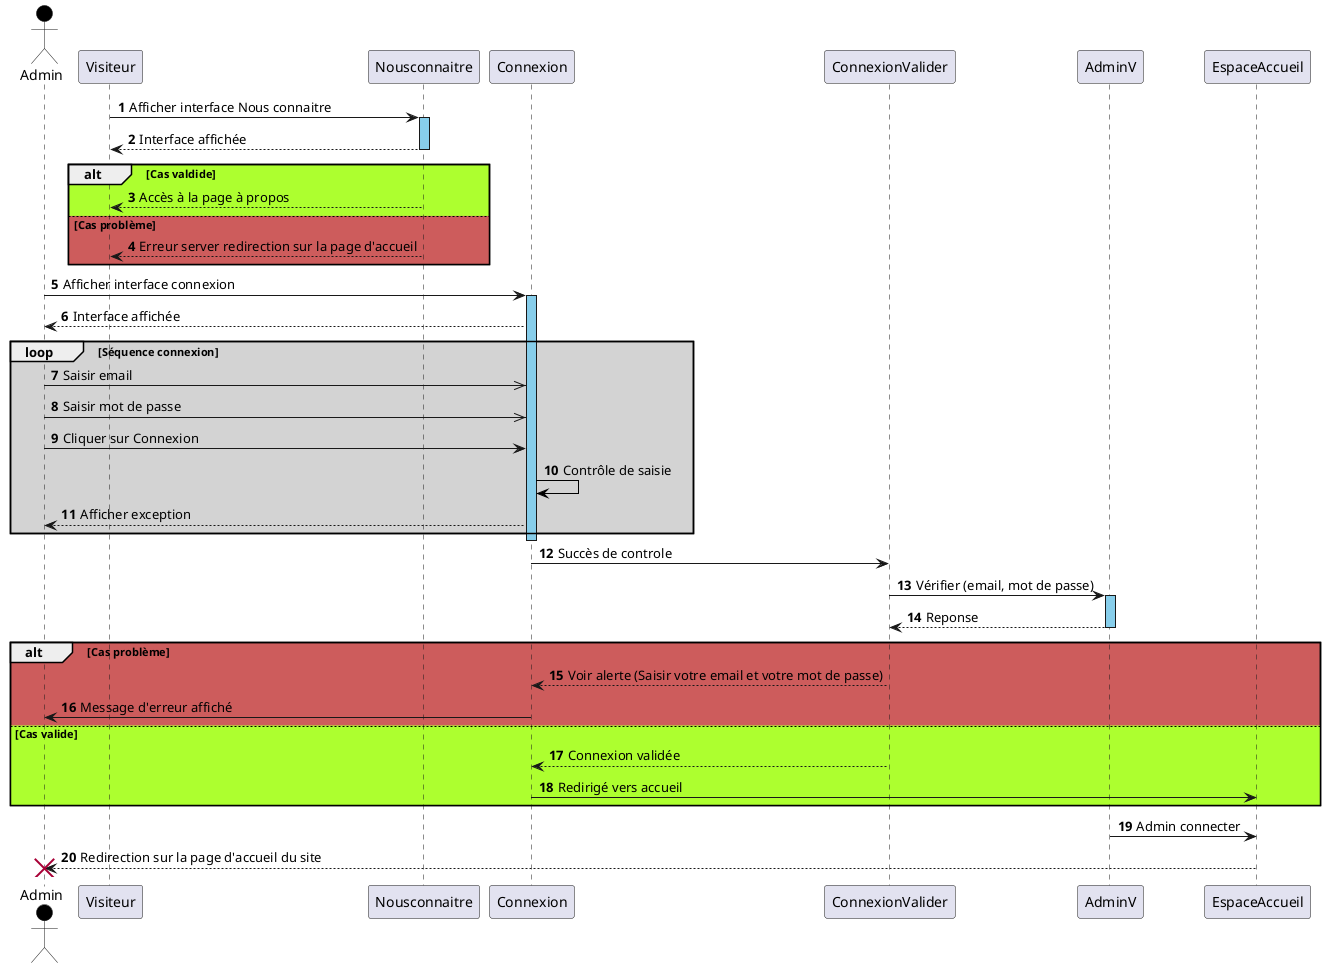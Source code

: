 @startuml Surfer
autonumber
actor Admin #Black
Visiteur -> Nousconnaitre : Afficher interface Nous connaitre
activate Nousconnaitre #SkyBlue
Nousconnaitre --> Visiteur : Interface affichée
deactivate Nousconnaitre
alt #GreenYellow Cas valdide 
Nousconnaitre --> Visiteur : Accès à la page à propos
else #IndianRed Cas problème
Nousconnaitre --> Visiteur : Erreur server redirection sur la page d'accueil
end


Admin -> Connexion : Afficher interface connexion
activate Connexion #SkyBlue
Connexion --> Admin : Interface affichée
loop #LightGrey Séquence connexion
Admin ->> Connexion : Saisir email
Admin ->> Connexion : Saisir mot de passe 
Admin -> Connexion : Cliquer sur Connexion
Connexion -[#Black]> Connexion : Contrôle de saisie
Connexion --> Admin : Afficher exception
end
deactivate Connexion
Connexion -> ConnexionValider : Succès de controle
deactivate ConnexionValider

ConnexionValider -> AdminV : Vérifier (email, mot de passe)
activate AdminV #SkyBlue
AdminV --> ConnexionValider : Reponse
deactivate AdminV
alt #IndianRed Cas problème
ConnexionValider --> Connexion : Voir alerte (Saisir votre email et votre mot de passe)
Connexion -> Admin : Message d'erreur affiché
else #GreenYellow Cas valide
ConnexionValider --> Connexion : Connexion validée
Connexion -> EspaceAccueil : Redirigé vers accueil
end 
deactivate Connexion


AdminV -> EspaceAccueil : Admin connecter

EspaceAccueil --> Admin : Redirection sur la page d'accueil du site
destroy Admin

@enduml